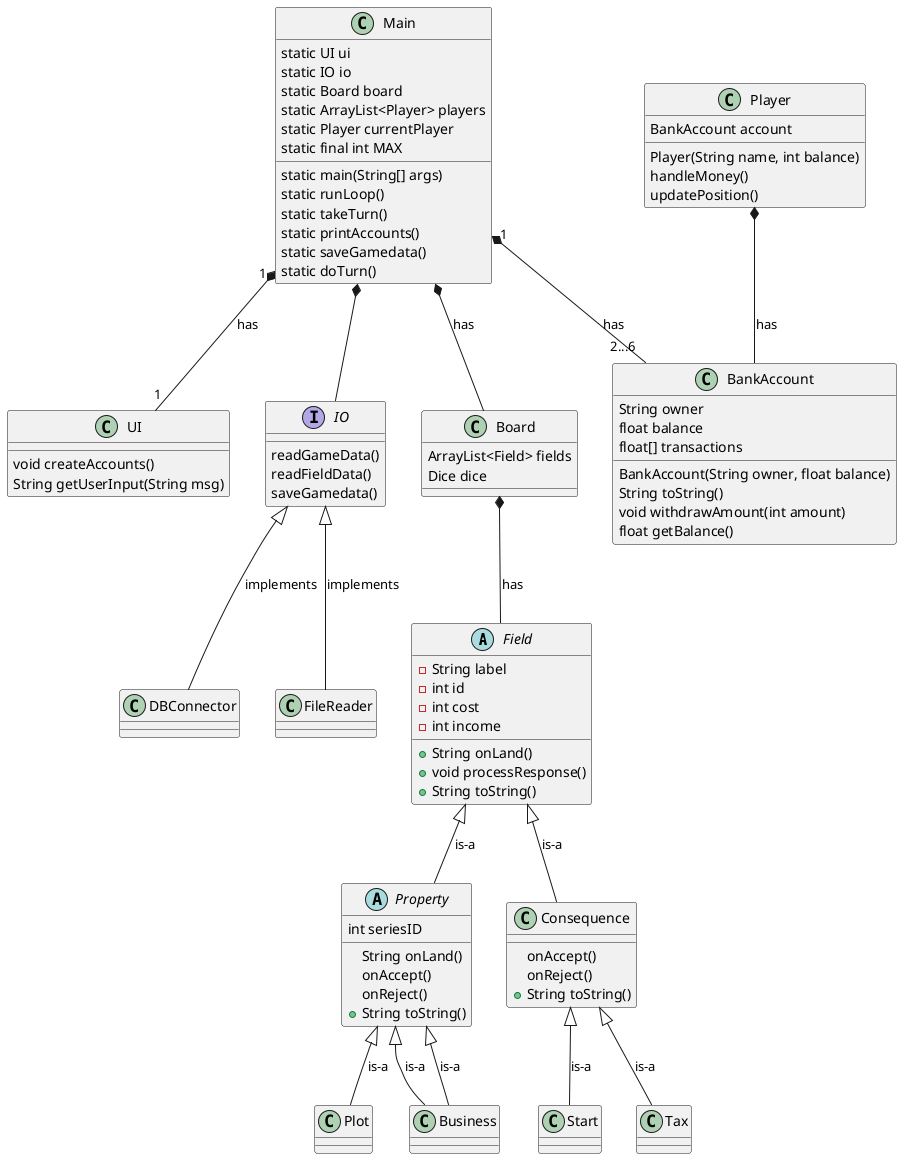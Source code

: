 @startuml
abstract class Field
abstract class Property
interface IO
class FileReader
class DBConnector
Main *-- IO
Main "1" *-- "2...6" BankAccount : has
Main "1" *-- "1" UI : has
Main *-- Board : has
Player *-- BankAccount : has
Field <|-- Consequence : is-a
Field <|-- Property : is-a

Board *-- Field : has
Consequence <|-- Tax : is-a
Consequence <|-- Start : is-a
Property <|-- Plot : is-a
Property <|-- Business : is-a
Property <|-- Business : is-a
IO <|-- FileReader: implements
IO <|-- DBConnector: implements


Main : static UI ui
Main : static IO io
Main : static Board board
Main : static ArrayList<Player> players
Main : static Player currentPlayer
Main : static final int MAX

Main : static main(String[] args)
Main : static runLoop()
Main : static takeTurn()
Main : static printAccounts()
Main : static saveGamedata()
Main : static doTurn()



Board : ArrayList<Field> fields
Board : Dice dice

BankAccount : BankAccount(String owner, float balance)
BankAccount : String owner
BankAccount : float balance
BankAccount : float[] transactions

BankAccount : String toString()
BankAccount : void withdrawAmount(int amount)
BankAccount : float getBalance()

UI : void createAccounts()
UI : String getUserInput(String msg)

Field : - String label
Field : - int id
Field : - int cost
Field : - int income
Field : + String onLand()
Field : + void processResponse()
Field : + String toString()

Property : int seriesID
Property : String onLand()
Property : onAccept()
Property : onReject()
Property : + String toString()



Consequence : onAccept()
Consequence : onReject()
Consequence : + String toString()

Player : BankAccount account
Player : Player(String name, int balance)
Player : handleMoney()
Player : updatePosition()

IO : readGameData()
IO : readFieldData()
IO : saveGamedata()
@enduml



